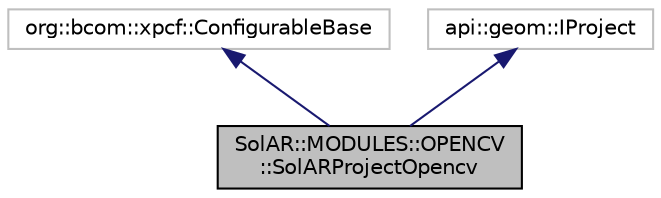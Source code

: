 digraph "SolAR::MODULES::OPENCV::SolARProjectOpencv"
{
 // LATEX_PDF_SIZE
  edge [fontname="Helvetica",fontsize="10",labelfontname="Helvetica",labelfontsize="10"];
  node [fontname="Helvetica",fontsize="10",shape=record];
  Node1 [label="SolAR::MODULES::OPENCV\l::SolARProjectOpencv",height=0.2,width=0.4,color="black", fillcolor="grey75", style="filled", fontcolor="black",tooltip="Projects a set of 3D points on a 2D image plane. UUID: 741fc298-0149-4322-a7a9-ccb971e857ba"];
  Node2 -> Node1 [dir="back",color="midnightblue",fontsize="10",style="solid",fontname="Helvetica"];
  Node2 [label="org::bcom::xpcf::ConfigurableBase",height=0.2,width=0.4,color="grey75", fillcolor="white", style="filled",tooltip=" "];
  Node3 -> Node1 [dir="back",color="midnightblue",fontsize="10",style="solid",fontname="Helvetica"];
  Node3 [label="api::geom::IProject",height=0.2,width=0.4,color="grey75", fillcolor="white", style="filled",tooltip=" "];
}
